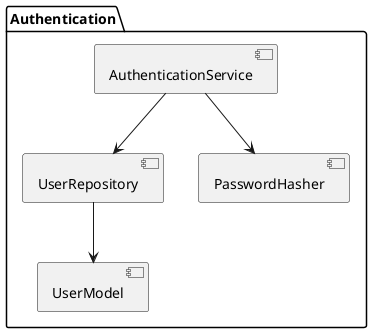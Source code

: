 @startuml package
set namespaceSeparator none
package "Authentication" {
  [AuthenticationService]
  [UserRepository]
  [UserModel]
  [PasswordHasher]
  
  [AuthenticationService] --> [UserRepository]
  [AuthenticationService] --> [PasswordHasher]
  [UserRepository] --> [UserModel]
}
@enduml